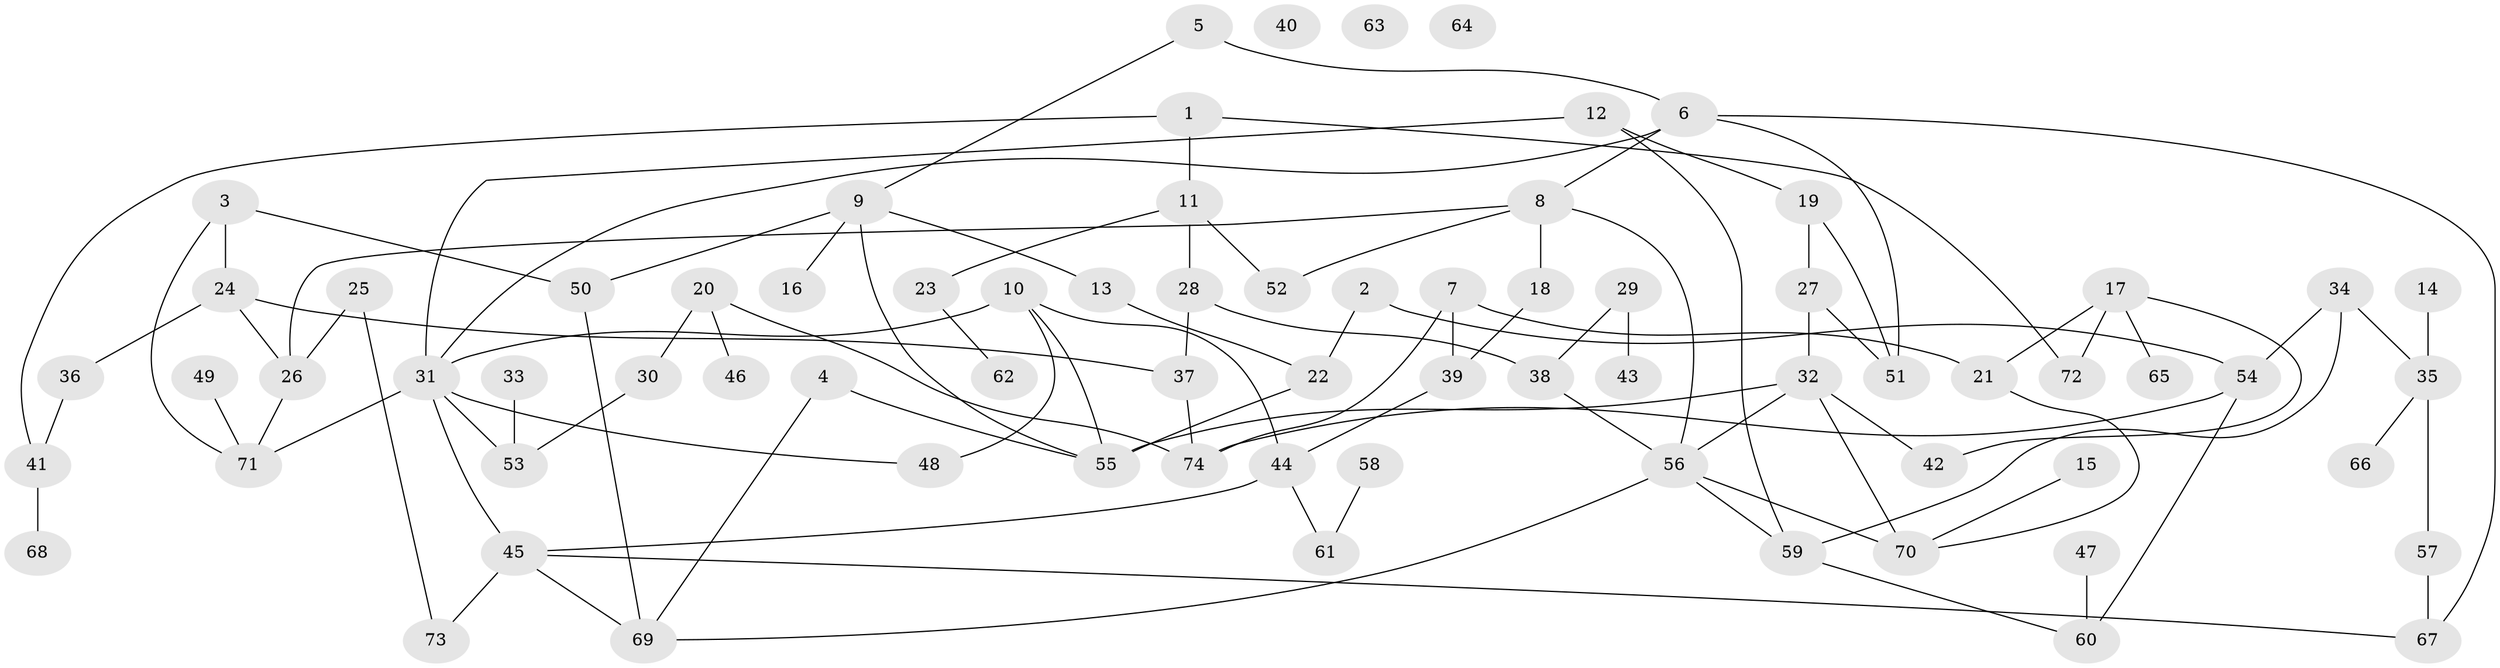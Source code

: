 // Generated by graph-tools (version 1.1) at 2025/13/03/09/25 04:13:12]
// undirected, 74 vertices, 101 edges
graph export_dot {
graph [start="1"]
  node [color=gray90,style=filled];
  1;
  2;
  3;
  4;
  5;
  6;
  7;
  8;
  9;
  10;
  11;
  12;
  13;
  14;
  15;
  16;
  17;
  18;
  19;
  20;
  21;
  22;
  23;
  24;
  25;
  26;
  27;
  28;
  29;
  30;
  31;
  32;
  33;
  34;
  35;
  36;
  37;
  38;
  39;
  40;
  41;
  42;
  43;
  44;
  45;
  46;
  47;
  48;
  49;
  50;
  51;
  52;
  53;
  54;
  55;
  56;
  57;
  58;
  59;
  60;
  61;
  62;
  63;
  64;
  65;
  66;
  67;
  68;
  69;
  70;
  71;
  72;
  73;
  74;
  1 -- 11;
  1 -- 41;
  1 -- 72;
  2 -- 22;
  2 -- 54;
  3 -- 24;
  3 -- 50;
  3 -- 71;
  4 -- 55;
  4 -- 69;
  5 -- 6;
  5 -- 9;
  6 -- 8;
  6 -- 31;
  6 -- 51;
  6 -- 67;
  7 -- 21;
  7 -- 39;
  7 -- 74;
  8 -- 18;
  8 -- 26;
  8 -- 52;
  8 -- 56;
  9 -- 13;
  9 -- 16;
  9 -- 50;
  9 -- 55;
  10 -- 31;
  10 -- 44;
  10 -- 48;
  10 -- 55;
  11 -- 23;
  11 -- 28;
  11 -- 52;
  12 -- 19;
  12 -- 31;
  12 -- 59;
  13 -- 22;
  14 -- 35;
  15 -- 70;
  17 -- 21;
  17 -- 42;
  17 -- 65;
  17 -- 72;
  18 -- 39;
  19 -- 27;
  19 -- 51;
  20 -- 30;
  20 -- 46;
  20 -- 74;
  21 -- 70;
  22 -- 55;
  23 -- 62;
  24 -- 26;
  24 -- 36;
  24 -- 37;
  25 -- 26;
  25 -- 73;
  26 -- 71;
  27 -- 32;
  27 -- 51;
  28 -- 37;
  28 -- 38;
  29 -- 38;
  29 -- 43;
  30 -- 53;
  31 -- 45;
  31 -- 48;
  31 -- 53;
  31 -- 71;
  32 -- 42;
  32 -- 55;
  32 -- 56;
  32 -- 70;
  33 -- 53;
  34 -- 35;
  34 -- 54;
  34 -- 59;
  35 -- 57;
  35 -- 66;
  36 -- 41;
  37 -- 74;
  38 -- 56;
  39 -- 44;
  41 -- 68;
  44 -- 45;
  44 -- 61;
  45 -- 67;
  45 -- 69;
  45 -- 73;
  47 -- 60;
  49 -- 71;
  50 -- 69;
  54 -- 60;
  54 -- 74;
  56 -- 59;
  56 -- 69;
  56 -- 70;
  57 -- 67;
  58 -- 61;
  59 -- 60;
}
